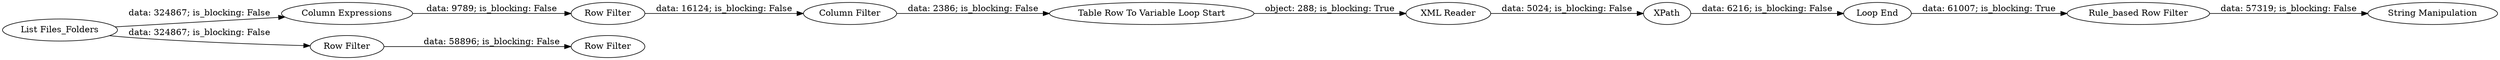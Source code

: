 digraph {
	"-8270285107977843330_5" [label="Table Row To Variable Loop Start"]
	"-8270285107977843330_12" [label="Rule_based Row Filter"]
	"-8270285107977843330_4" [label="Column Filter"]
	"-8270285107977843330_11" [label="String Manipulation"]
	"-8270285107977843330_8" [label="Loop End"]
	"-8270285107977843330_2" [label="Column Expressions"]
	"-8270285107977843330_9" [label="Row Filter"]
	"-8270285107977843330_6" [label="XML Reader"]
	"-8270285107977843330_7" [label=XPath]
	"-8270285107977843330_3" [label="Row Filter"]
	"-8270285107977843330_1" [label="List Files_Folders"]
	"-8270285107977843330_10" [label="Row Filter"]
	"-8270285107977843330_3" -> "-8270285107977843330_4" [label="data: 16124; is_blocking: False"]
	"-8270285107977843330_5" -> "-8270285107977843330_6" [label="object: 288; is_blocking: True"]
	"-8270285107977843330_6" -> "-8270285107977843330_7" [label="data: 5024; is_blocking: False"]
	"-8270285107977843330_1" -> "-8270285107977843330_2" [label="data: 324867; is_blocking: False"]
	"-8270285107977843330_7" -> "-8270285107977843330_8" [label="data: 6216; is_blocking: False"]
	"-8270285107977843330_12" -> "-8270285107977843330_11" [label="data: 57319; is_blocking: False"]
	"-8270285107977843330_8" -> "-8270285107977843330_12" [label="data: 61007; is_blocking: True"]
	"-8270285107977843330_9" -> "-8270285107977843330_10" [label="data: 58896; is_blocking: False"]
	"-8270285107977843330_1" -> "-8270285107977843330_9" [label="data: 324867; is_blocking: False"]
	"-8270285107977843330_4" -> "-8270285107977843330_5" [label="data: 2386; is_blocking: False"]
	"-8270285107977843330_2" -> "-8270285107977843330_3" [label="data: 9789; is_blocking: False"]
	rankdir=LR
}
